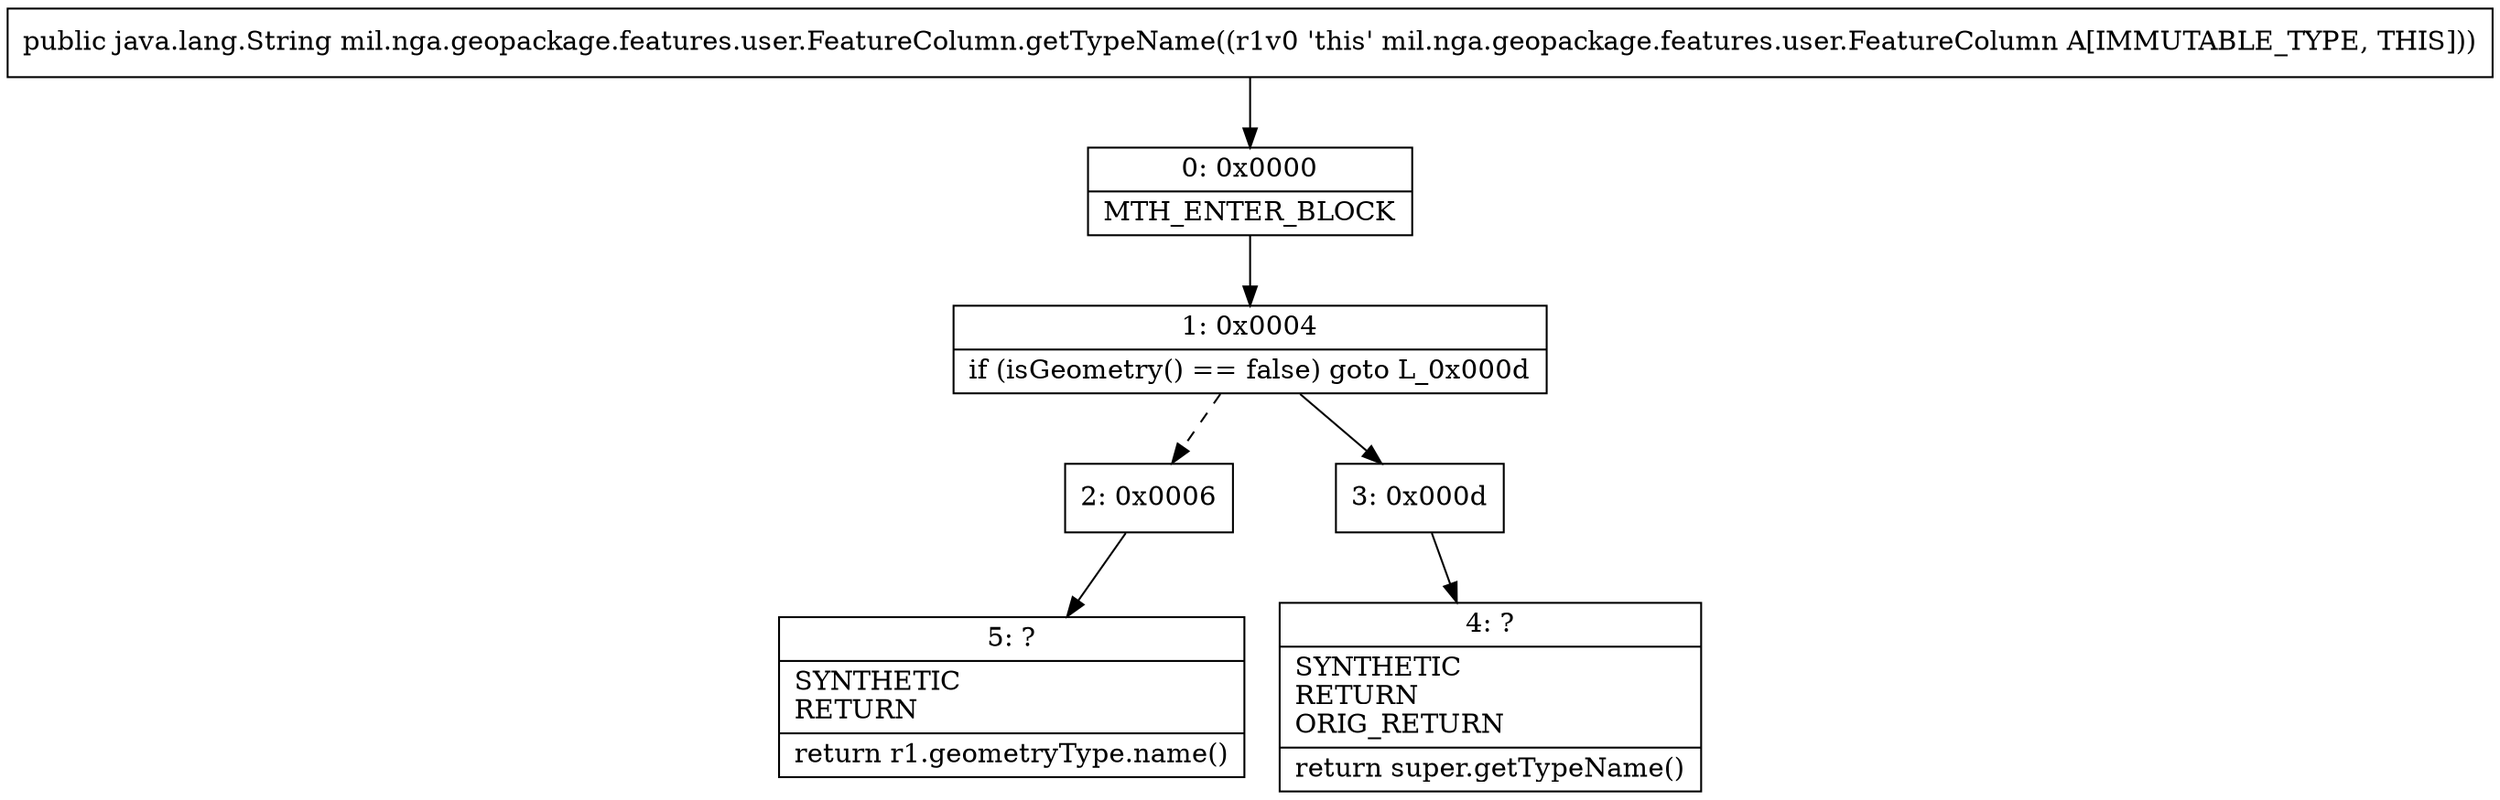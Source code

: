 digraph "CFG formil.nga.geopackage.features.user.FeatureColumn.getTypeName()Ljava\/lang\/String;" {
Node_0 [shape=record,label="{0\:\ 0x0000|MTH_ENTER_BLOCK\l}"];
Node_1 [shape=record,label="{1\:\ 0x0004|if (isGeometry() == false) goto L_0x000d\l}"];
Node_2 [shape=record,label="{2\:\ 0x0006}"];
Node_3 [shape=record,label="{3\:\ 0x000d}"];
Node_4 [shape=record,label="{4\:\ ?|SYNTHETIC\lRETURN\lORIG_RETURN\l|return super.getTypeName()\l}"];
Node_5 [shape=record,label="{5\:\ ?|SYNTHETIC\lRETURN\l|return r1.geometryType.name()\l}"];
MethodNode[shape=record,label="{public java.lang.String mil.nga.geopackage.features.user.FeatureColumn.getTypeName((r1v0 'this' mil.nga.geopackage.features.user.FeatureColumn A[IMMUTABLE_TYPE, THIS])) }"];
MethodNode -> Node_0;
Node_0 -> Node_1;
Node_1 -> Node_2[style=dashed];
Node_1 -> Node_3;
Node_2 -> Node_5;
Node_3 -> Node_4;
}

